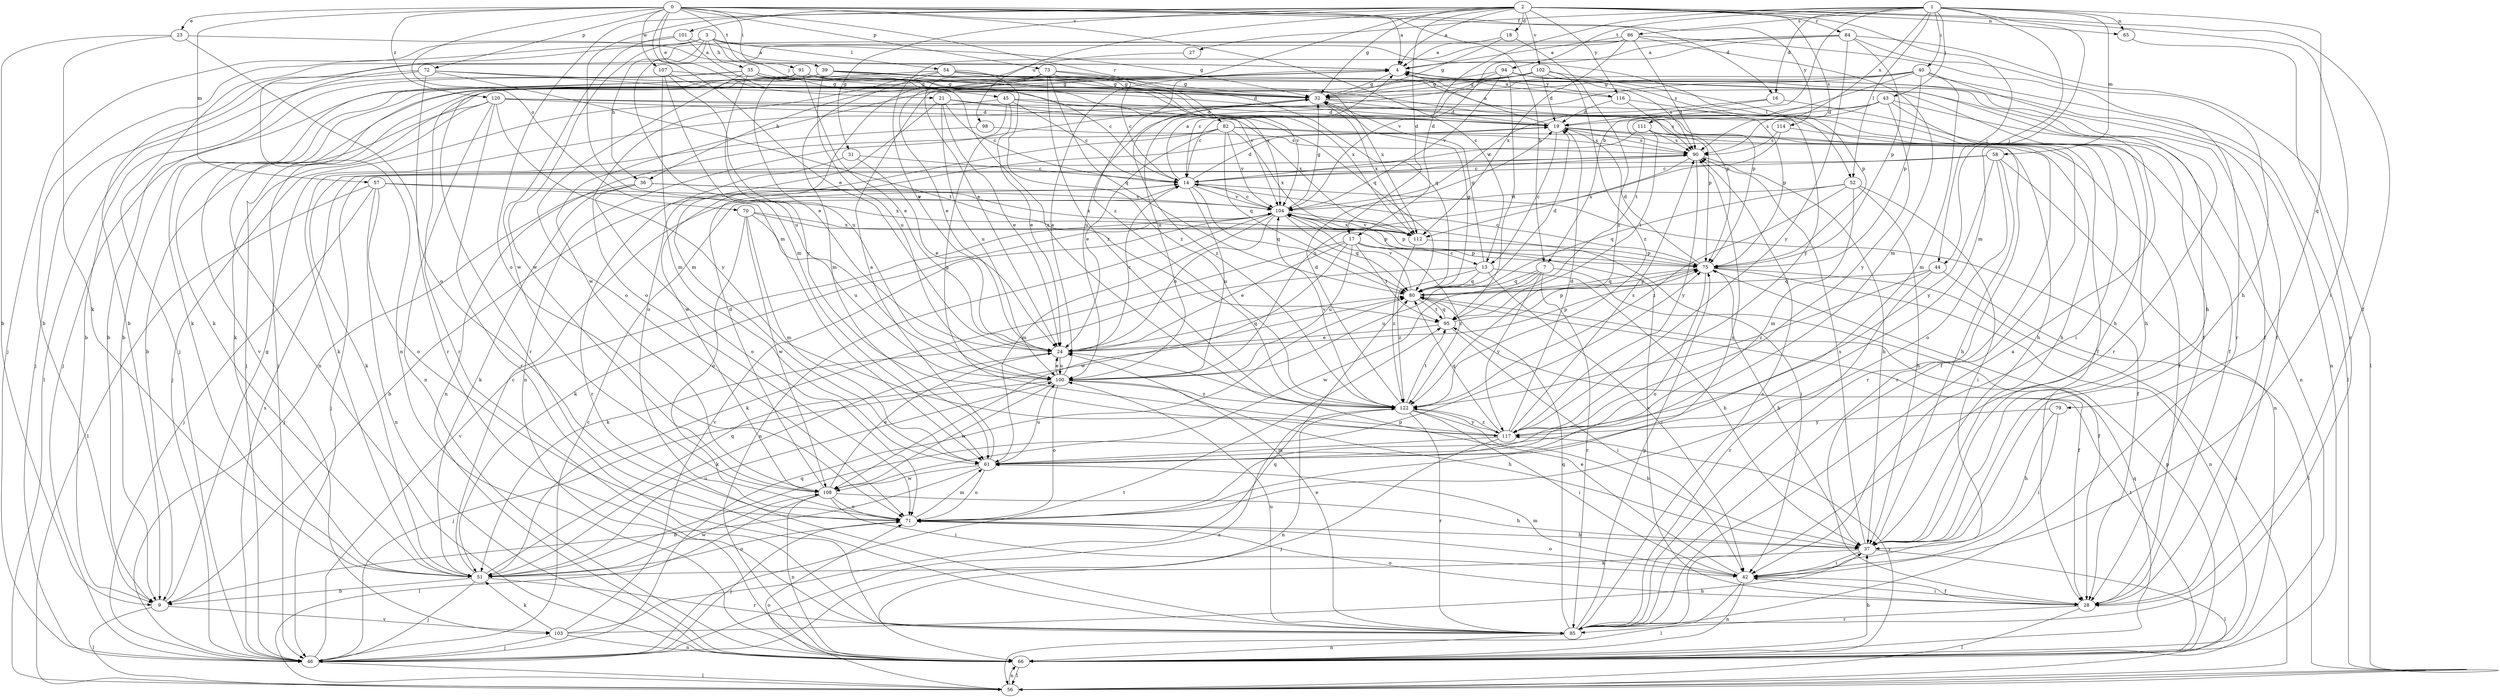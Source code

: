 strict digraph  {
0;
1;
2;
3;
4;
7;
9;
13;
14;
16;
17;
18;
19;
21;
23;
24;
27;
28;
31;
32;
35;
36;
37;
39;
40;
42;
43;
44;
45;
46;
51;
52;
54;
56;
57;
58;
61;
65;
66;
70;
71;
72;
73;
75;
79;
80;
82;
84;
85;
86;
90;
91;
94;
95;
98;
100;
101;
102;
103;
104;
107;
108;
111;
112;
114;
116;
117;
120;
122;
0 -> 4  [label=a];
0 -> 7  [label=b];
0 -> 13  [label=c];
0 -> 16  [label=d];
0 -> 21  [label=e];
0 -> 23  [label=e];
0 -> 24  [label=e];
0 -> 39  [label=i];
0 -> 57  [label=m];
0 -> 70  [label=o];
0 -> 72  [label=p];
0 -> 73  [label=p];
0 -> 82  [label=r];
0 -> 91  [label=t];
0 -> 107  [label=w];
0 -> 114  [label=y];
0 -> 120  [label=z];
1 -> 7  [label=b];
1 -> 16  [label=d];
1 -> 17  [label=d];
1 -> 27  [label=f];
1 -> 40  [label=i];
1 -> 43  [label=j];
1 -> 44  [label=j];
1 -> 52  [label=l];
1 -> 58  [label=m];
1 -> 61  [label=m];
1 -> 65  [label=n];
1 -> 79  [label=q];
1 -> 86  [label=s];
1 -> 94  [label=t];
1 -> 111  [label=x];
2 -> 4  [label=a];
2 -> 17  [label=d];
2 -> 18  [label=d];
2 -> 28  [label=f];
2 -> 31  [label=g];
2 -> 32  [label=g];
2 -> 42  [label=i];
2 -> 44  [label=j];
2 -> 61  [label=m];
2 -> 65  [label=n];
2 -> 71  [label=o];
2 -> 84  [label=r];
2 -> 90  [label=s];
2 -> 98  [label=u];
2 -> 101  [label=v];
2 -> 102  [label=v];
2 -> 116  [label=y];
2 -> 122  [label=z];
3 -> 9  [label=b];
3 -> 32  [label=g];
3 -> 35  [label=h];
3 -> 36  [label=h];
3 -> 45  [label=j];
3 -> 52  [label=l];
3 -> 54  [label=l];
3 -> 61  [label=m];
3 -> 66  [label=n];
3 -> 108  [label=w];
4 -> 32  [label=g];
4 -> 36  [label=h];
4 -> 51  [label=k];
4 -> 66  [label=n];
4 -> 85  [label=r];
4 -> 103  [label=v];
4 -> 116  [label=y];
7 -> 28  [label=f];
7 -> 80  [label=q];
7 -> 85  [label=r];
7 -> 100  [label=u];
7 -> 108  [label=w];
7 -> 117  [label=y];
9 -> 32  [label=g];
9 -> 56  [label=l];
9 -> 103  [label=v];
13 -> 32  [label=g];
13 -> 37  [label=h];
13 -> 42  [label=i];
13 -> 51  [label=k];
13 -> 80  [label=q];
13 -> 122  [label=z];
14 -> 4  [label=a];
14 -> 9  [label=b];
14 -> 19  [label=d];
14 -> 28  [label=f];
14 -> 80  [label=q];
14 -> 100  [label=u];
14 -> 104  [label=v];
16 -> 19  [label=d];
16 -> 28  [label=f];
16 -> 104  [label=v];
17 -> 13  [label=c];
17 -> 24  [label=e];
17 -> 51  [label=k];
17 -> 75  [label=p];
17 -> 95  [label=t];
17 -> 100  [label=u];
17 -> 108  [label=w];
17 -> 122  [label=z];
18 -> 4  [label=a];
18 -> 32  [label=g];
18 -> 122  [label=z];
19 -> 4  [label=a];
19 -> 13  [label=c];
19 -> 28  [label=f];
19 -> 37  [label=h];
19 -> 85  [label=r];
19 -> 90  [label=s];
21 -> 14  [label=c];
21 -> 19  [label=d];
21 -> 24  [label=e];
21 -> 71  [label=o];
21 -> 100  [label=u];
21 -> 112  [label=x];
23 -> 4  [label=a];
23 -> 9  [label=b];
23 -> 51  [label=k];
23 -> 71  [label=o];
24 -> 14  [label=c];
24 -> 51  [label=k];
24 -> 75  [label=p];
24 -> 80  [label=q];
24 -> 100  [label=u];
27 -> 24  [label=e];
28 -> 42  [label=i];
28 -> 56  [label=l];
28 -> 71  [label=o];
28 -> 85  [label=r];
28 -> 104  [label=v];
31 -> 14  [label=c];
31 -> 24  [label=e];
31 -> 85  [label=r];
32 -> 19  [label=d];
32 -> 37  [label=h];
32 -> 112  [label=x];
32 -> 122  [label=z];
35 -> 9  [label=b];
35 -> 32  [label=g];
35 -> 37  [label=h];
35 -> 56  [label=l];
35 -> 71  [label=o];
35 -> 80  [label=q];
35 -> 104  [label=v];
35 -> 117  [label=y];
36 -> 46  [label=j];
36 -> 51  [label=k];
36 -> 71  [label=o];
36 -> 104  [label=v];
36 -> 112  [label=x];
37 -> 42  [label=i];
37 -> 51  [label=k];
37 -> 56  [label=l];
37 -> 90  [label=s];
39 -> 32  [label=g];
39 -> 46  [label=j];
39 -> 51  [label=k];
39 -> 66  [label=n];
39 -> 75  [label=p];
39 -> 100  [label=u];
39 -> 104  [label=v];
39 -> 112  [label=x];
40 -> 28  [label=f];
40 -> 32  [label=g];
40 -> 46  [label=j];
40 -> 56  [label=l];
40 -> 61  [label=m];
40 -> 75  [label=p];
40 -> 95  [label=t];
40 -> 100  [label=u];
42 -> 24  [label=e];
42 -> 28  [label=f];
42 -> 56  [label=l];
42 -> 61  [label=m];
42 -> 66  [label=n];
42 -> 71  [label=o];
43 -> 14  [label=c];
43 -> 19  [label=d];
43 -> 37  [label=h];
43 -> 66  [label=n];
43 -> 90  [label=s];
43 -> 117  [label=y];
44 -> 56  [label=l];
44 -> 80  [label=q];
44 -> 85  [label=r];
44 -> 122  [label=z];
45 -> 14  [label=c];
45 -> 19  [label=d];
45 -> 24  [label=e];
45 -> 46  [label=j];
45 -> 66  [label=n];
45 -> 75  [label=p];
46 -> 14  [label=c];
46 -> 56  [label=l];
46 -> 80  [label=q];
46 -> 90  [label=s];
46 -> 95  [label=t];
46 -> 104  [label=v];
46 -> 122  [label=z];
51 -> 9  [label=b];
51 -> 14  [label=c];
51 -> 46  [label=j];
51 -> 71  [label=o];
51 -> 75  [label=p];
51 -> 80  [label=q];
51 -> 85  [label=r];
51 -> 100  [label=u];
51 -> 108  [label=w];
52 -> 37  [label=h];
52 -> 42  [label=i];
52 -> 61  [label=m];
52 -> 80  [label=q];
52 -> 104  [label=v];
52 -> 122  [label=z];
54 -> 32  [label=g];
54 -> 61  [label=m];
54 -> 71  [label=o];
54 -> 80  [label=q];
54 -> 85  [label=r];
54 -> 112  [label=x];
54 -> 122  [label=z];
56 -> 66  [label=n];
56 -> 71  [label=o];
57 -> 46  [label=j];
57 -> 56  [label=l];
57 -> 66  [label=n];
57 -> 71  [label=o];
57 -> 104  [label=v];
57 -> 112  [label=x];
58 -> 14  [label=c];
58 -> 37  [label=h];
58 -> 46  [label=j];
58 -> 66  [label=n];
58 -> 71  [label=o];
58 -> 117  [label=y];
61 -> 4  [label=a];
61 -> 9  [label=b];
61 -> 71  [label=o];
61 -> 100  [label=u];
61 -> 108  [label=w];
65 -> 85  [label=r];
66 -> 37  [label=h];
66 -> 56  [label=l];
66 -> 75  [label=p];
66 -> 80  [label=q];
66 -> 95  [label=t];
66 -> 117  [label=y];
70 -> 61  [label=m];
70 -> 71  [label=o];
70 -> 75  [label=p];
70 -> 100  [label=u];
70 -> 108  [label=w];
70 -> 112  [label=x];
71 -> 37  [label=h];
71 -> 46  [label=j];
71 -> 61  [label=m];
71 -> 90  [label=s];
72 -> 9  [label=b];
72 -> 32  [label=g];
72 -> 46  [label=j];
72 -> 85  [label=r];
72 -> 95  [label=t];
72 -> 104  [label=v];
73 -> 14  [label=c];
73 -> 24  [label=e];
73 -> 28  [label=f];
73 -> 32  [label=g];
73 -> 61  [label=m];
73 -> 80  [label=q];
73 -> 85  [label=r];
73 -> 122  [label=z];
75 -> 14  [label=c];
75 -> 19  [label=d];
75 -> 37  [label=h];
75 -> 56  [label=l];
75 -> 66  [label=n];
75 -> 71  [label=o];
75 -> 80  [label=q];
79 -> 37  [label=h];
79 -> 42  [label=i];
79 -> 117  [label=y];
80 -> 19  [label=d];
80 -> 28  [label=f];
80 -> 32  [label=g];
80 -> 75  [label=p];
80 -> 95  [label=t];
80 -> 104  [label=v];
82 -> 24  [label=e];
82 -> 37  [label=h];
82 -> 66  [label=n];
82 -> 80  [label=q];
82 -> 90  [label=s];
82 -> 104  [label=v];
82 -> 108  [label=w];
82 -> 112  [label=x];
84 -> 4  [label=a];
84 -> 9  [label=b];
84 -> 37  [label=h];
84 -> 56  [label=l];
84 -> 75  [label=p];
84 -> 104  [label=v];
84 -> 117  [label=y];
85 -> 4  [label=a];
85 -> 24  [label=e];
85 -> 66  [label=n];
85 -> 75  [label=p];
85 -> 80  [label=q];
85 -> 90  [label=s];
85 -> 100  [label=u];
86 -> 4  [label=a];
86 -> 24  [label=e];
86 -> 46  [label=j];
86 -> 61  [label=m];
86 -> 85  [label=r];
86 -> 90  [label=s];
86 -> 112  [label=x];
90 -> 14  [label=c];
90 -> 37  [label=h];
90 -> 51  [label=k];
90 -> 112  [label=x];
90 -> 117  [label=y];
91 -> 9  [label=b];
91 -> 14  [label=c];
91 -> 24  [label=e];
91 -> 32  [label=g];
91 -> 75  [label=p];
91 -> 100  [label=u];
94 -> 28  [label=f];
94 -> 32  [label=g];
94 -> 90  [label=s];
94 -> 95  [label=t];
94 -> 100  [label=u];
94 -> 104  [label=v];
95 -> 24  [label=e];
95 -> 42  [label=i];
95 -> 75  [label=p];
95 -> 80  [label=q];
98 -> 51  [label=k];
98 -> 90  [label=s];
100 -> 4  [label=a];
100 -> 24  [label=e];
100 -> 37  [label=h];
100 -> 46  [label=j];
100 -> 71  [label=o];
100 -> 108  [label=w];
100 -> 122  [label=z];
101 -> 4  [label=a];
101 -> 46  [label=j];
101 -> 108  [label=w];
101 -> 122  [label=z];
102 -> 14  [label=c];
102 -> 19  [label=d];
102 -> 32  [label=g];
102 -> 46  [label=j];
102 -> 75  [label=p];
102 -> 108  [label=w];
102 -> 117  [label=y];
102 -> 122  [label=z];
103 -> 37  [label=h];
103 -> 46  [label=j];
103 -> 51  [label=k];
103 -> 66  [label=n];
103 -> 80  [label=q];
103 -> 104  [label=v];
104 -> 14  [label=c];
104 -> 24  [label=e];
104 -> 32  [label=g];
104 -> 42  [label=i];
104 -> 51  [label=k];
104 -> 61  [label=m];
104 -> 66  [label=n];
104 -> 75  [label=p];
104 -> 80  [label=q];
104 -> 112  [label=x];
107 -> 19  [label=d];
107 -> 24  [label=e];
107 -> 32  [label=g];
107 -> 61  [label=m];
107 -> 100  [label=u];
108 -> 19  [label=d];
108 -> 24  [label=e];
108 -> 37  [label=h];
108 -> 42  [label=i];
108 -> 56  [label=l];
108 -> 66  [label=n];
108 -> 71  [label=o];
111 -> 14  [label=c];
111 -> 85  [label=r];
111 -> 90  [label=s];
111 -> 95  [label=t];
112 -> 75  [label=p];
112 -> 104  [label=v];
112 -> 122  [label=z];
114 -> 28  [label=f];
114 -> 90  [label=s];
114 -> 100  [label=u];
116 -> 4  [label=a];
116 -> 19  [label=d];
116 -> 75  [label=p];
116 -> 90  [label=s];
117 -> 19  [label=d];
117 -> 32  [label=g];
117 -> 46  [label=j];
117 -> 61  [label=m];
117 -> 80  [label=q];
117 -> 90  [label=s];
117 -> 122  [label=z];
120 -> 9  [label=b];
120 -> 19  [label=d];
120 -> 28  [label=f];
120 -> 42  [label=i];
120 -> 51  [label=k];
120 -> 66  [label=n];
120 -> 85  [label=r];
120 -> 117  [label=y];
122 -> 19  [label=d];
122 -> 37  [label=h];
122 -> 42  [label=i];
122 -> 66  [label=n];
122 -> 85  [label=r];
122 -> 95  [label=t];
122 -> 104  [label=v];
122 -> 117  [label=y];
}
